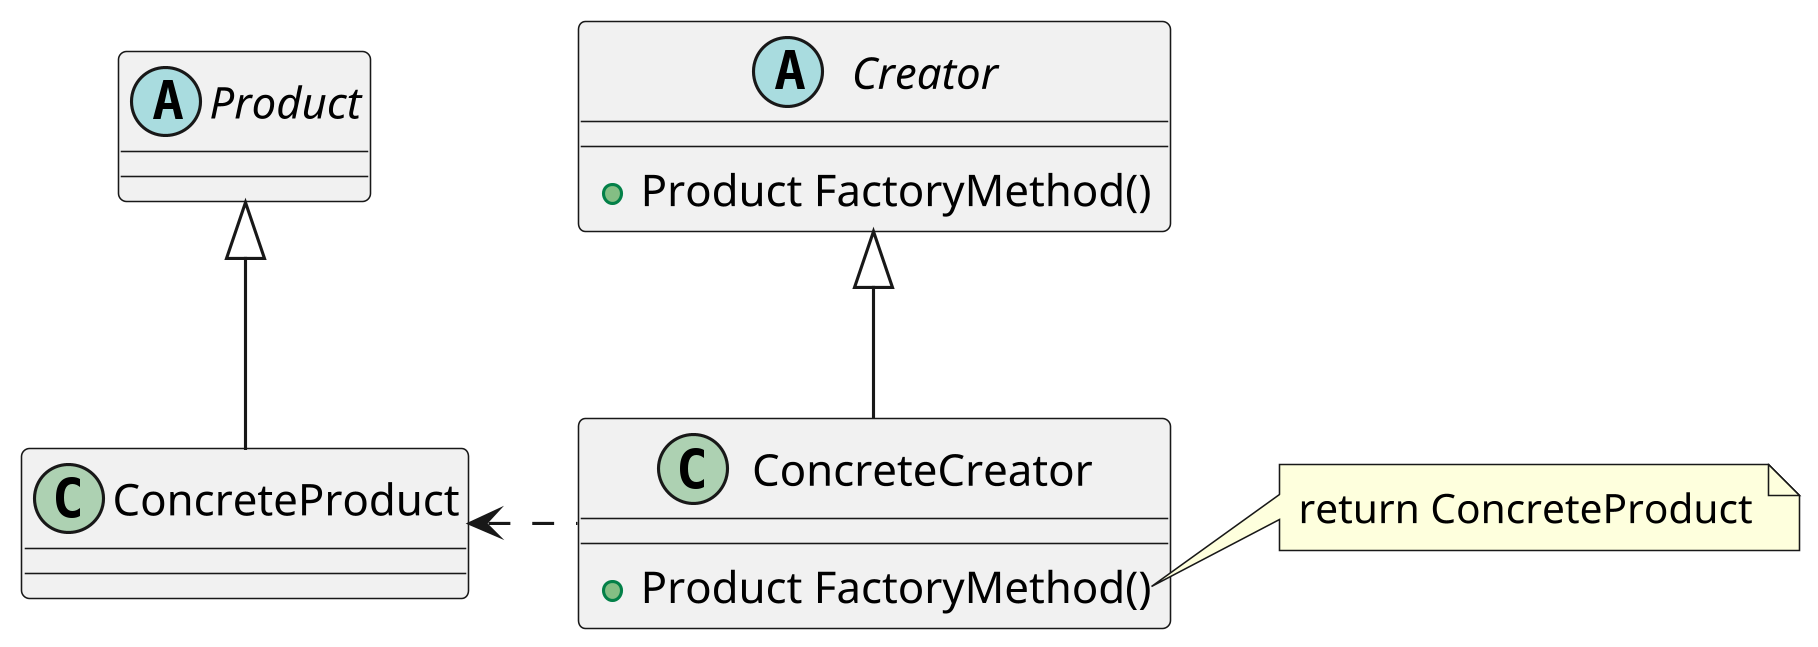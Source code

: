 @startuml
skinparam backgroundColor transparent
skinparam dpi 300

abstract class Product

class ConcreteProduct

abstract class Creator {
    + Product FactoryMethod()
}

class ConcreteCreator {
    + Product FactoryMethod()
}

note right of ConcreteCreator::FactoryMethod
    return ConcreteProduct
end note

ConcreteProduct -up-|> Product
ConcreteCreator -up-|> Creator

ConcreteCreator .left.> ConcreteProduct

@enduml